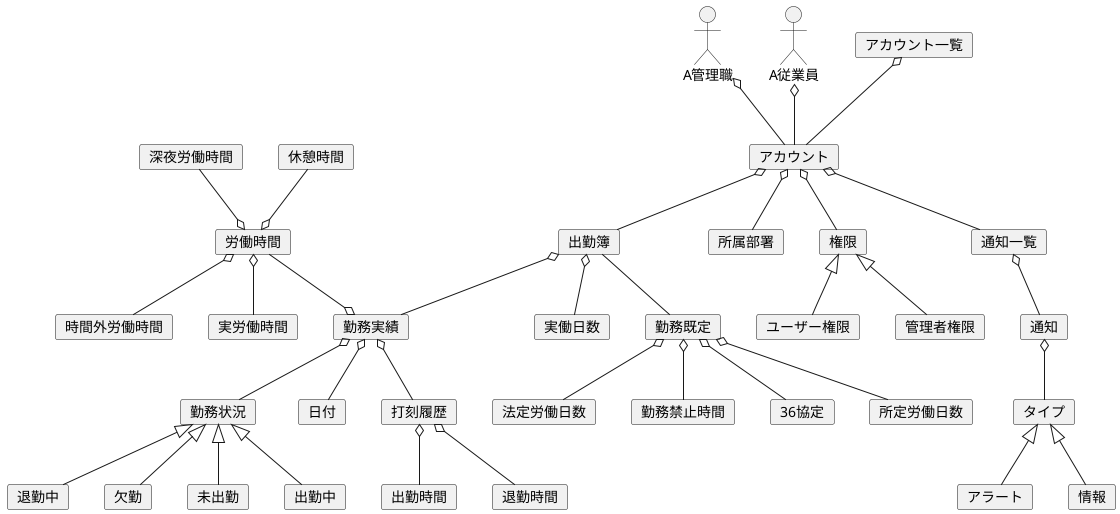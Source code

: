 @startuml
' 従業員・管理職のロバストネス分析後
actor A管理職
actor A従業員

card 勤務既定
card 勤務禁止時間
card 36協定
card 所定労働日数
card 法定労働日数
勤務既定 o-- 勤務禁止時間
勤務既定 o-- 36協定
勤務既定 o-- 所定労働日数
勤務既定 o-- 法定労働日数


card 通知一覧
    card 通知
        card タイプ
            card アラート
            card 情報
通知一覧 o-- 通知
通知 o-- タイプ
タイプ <|-- アラート
タイプ <|-- 情報

' model
card 出勤簿
    card 実働日数
    card 勤務実績
        card 日付
        card 打刻履歴
            card 出勤時間
            card 退勤時間
        card 勤務状況
            card 未出勤
            card 出勤中
            card 退勤中
            card 欠勤
        card 労働時間
            card 時間外労働時間
            card 休憩時間
            card 深夜労働時間
            card 実労働時間
'relation
出勤簿 -- 勤務既定
出勤簿 o-- 実働日数
出勤簿 o-- 勤務実績
    勤務実績 o-- 日付
    勤務実績 o-- 打刻履歴
        打刻履歴 o-- 出勤時間
        打刻履歴 o-- 退勤時間

    勤務実績 o-- 勤務状況
        勤務状況 <|-- 未出勤
        勤務状況 <|-- 出勤中
        勤務状況 <|-- 退勤中
        勤務状況 <|-- 欠勤
    勤務実績 o-up- 労働時間
        労働時間 o-- 実労働時間
        労働時間 o-- 時間外労働時間
        労働時間 o-up- 休憩時間
        労働時間 o-up- 深夜労働時間

' model
card アカウント一覧
    card アカウント
'        card 従業員ID
        card 所属部署
    card 権限
        card 管理者権限
        card ユーザー権限
'relation
アカウント一覧 o-- アカウント
'    アカウント o-- 従業員ID
    アカウント o-- 所属部署
    アカウント o-- 通知一覧
    アカウント o-- 出勤簿
    アカウント o-- 権限
        権限 <|-- 管理者権限
        権限 <|-- ユーザー権限

A従業員 o-- アカウント
A管理職 o-- アカウント
@enduml